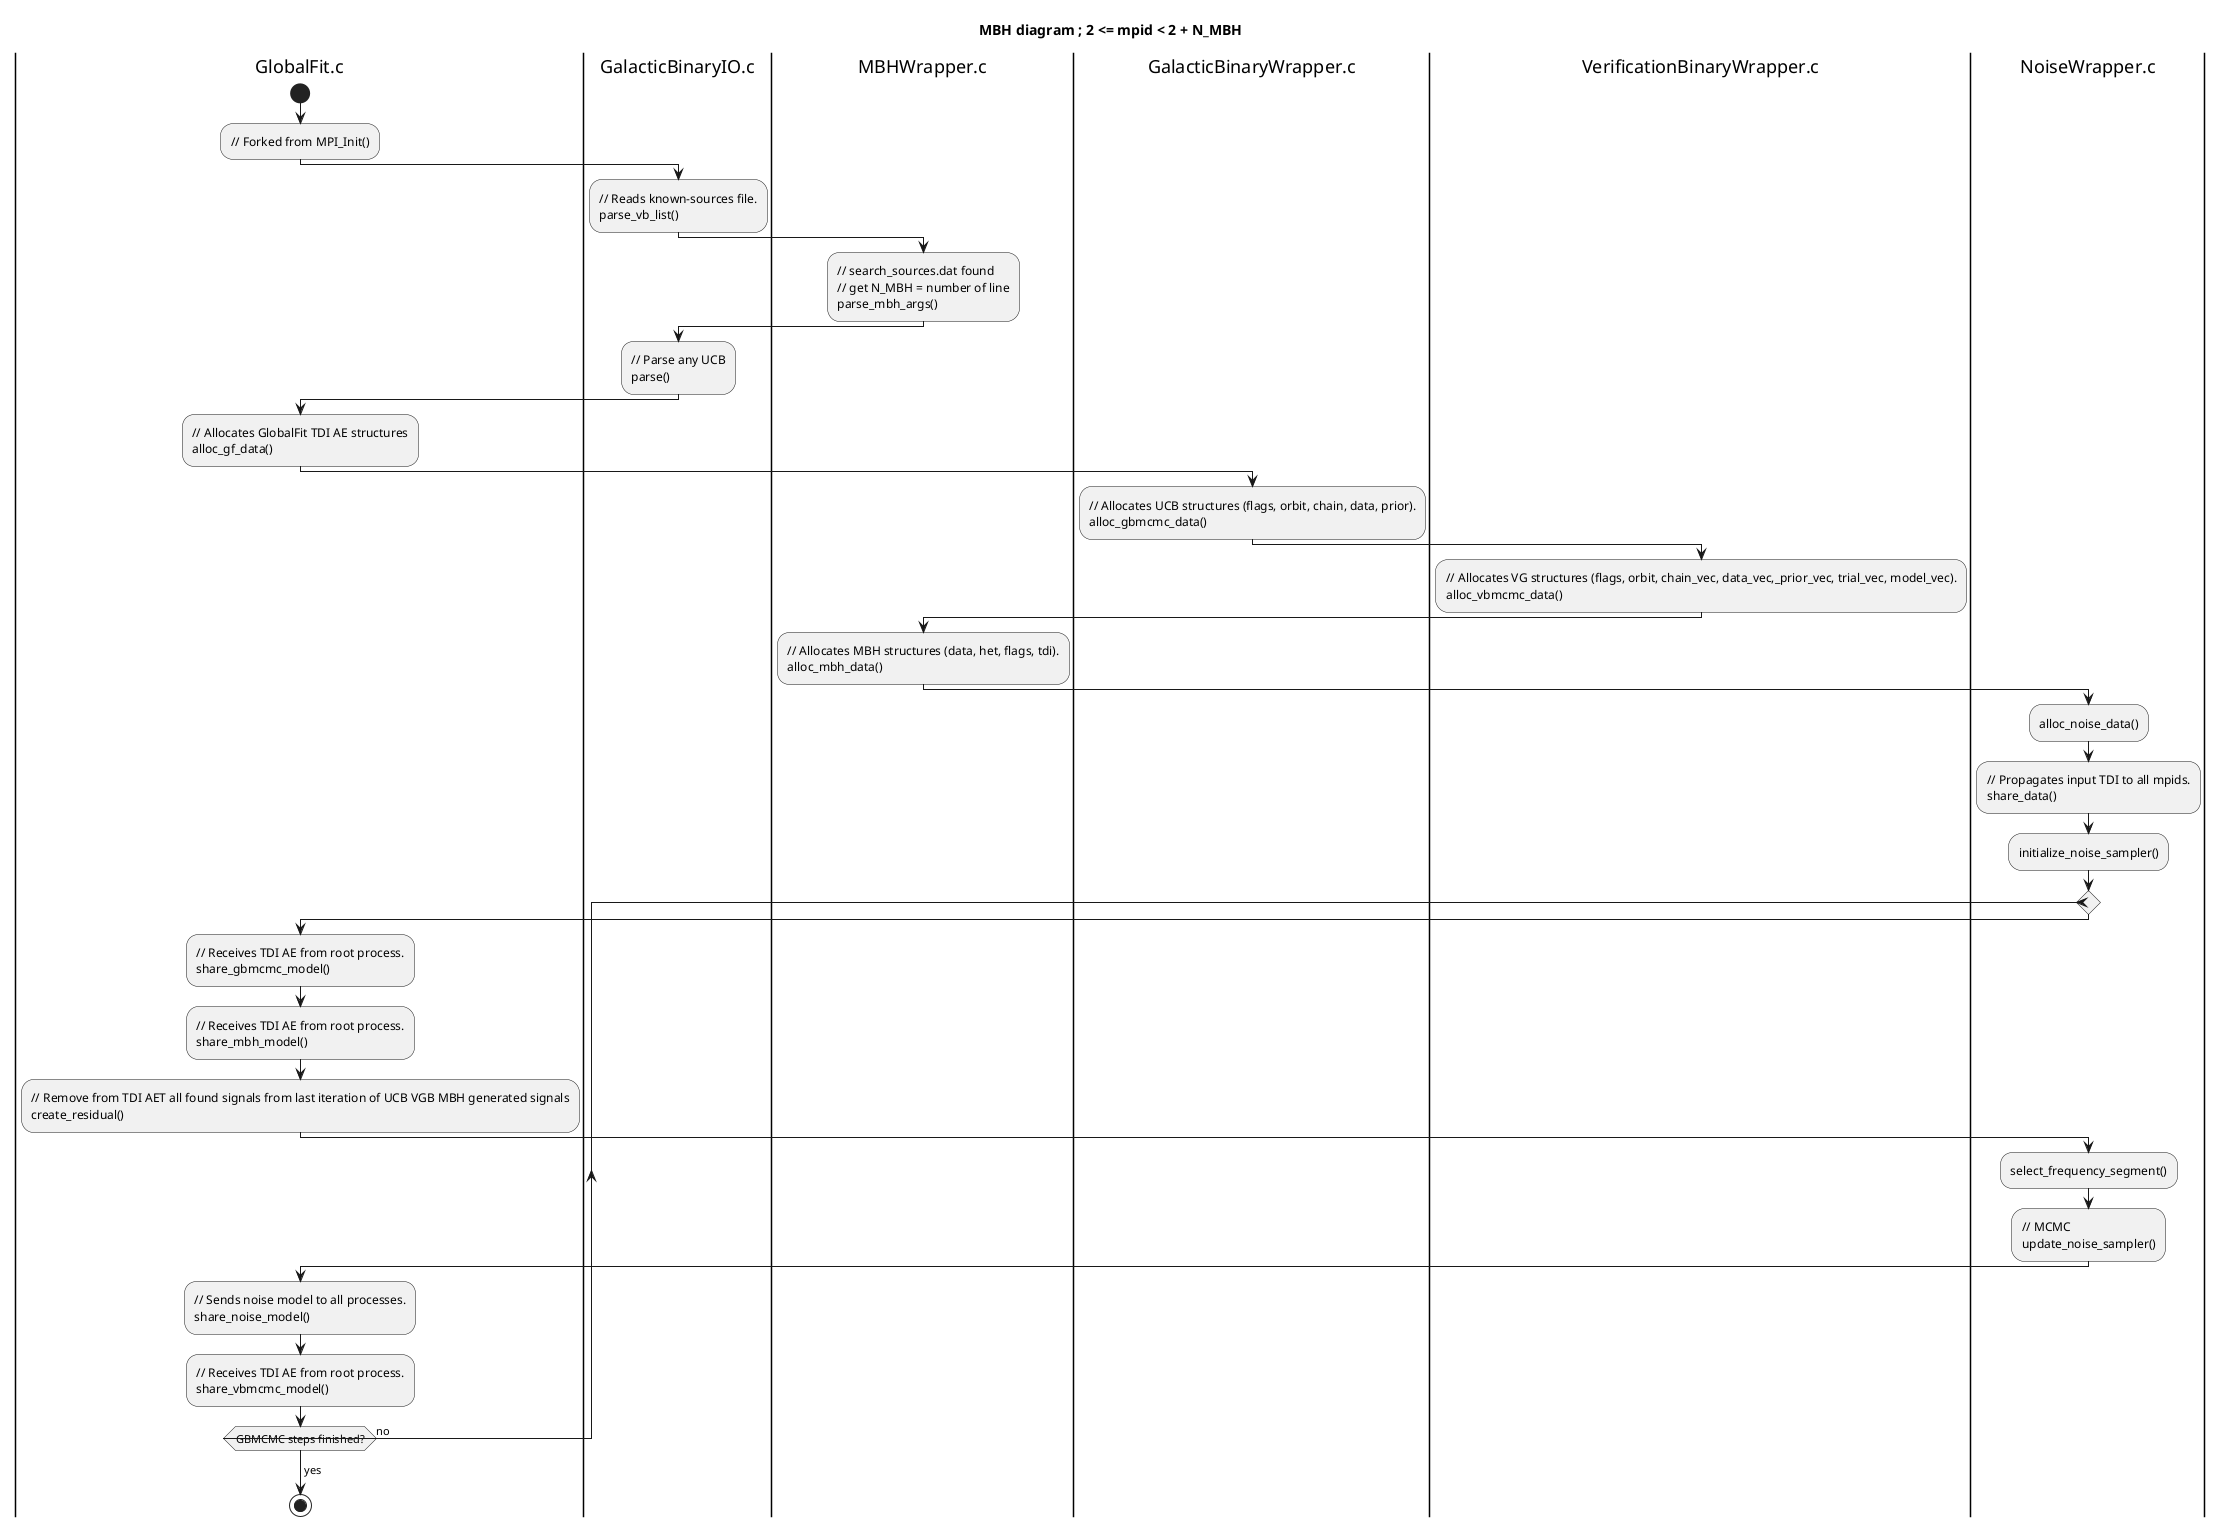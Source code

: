 @startuml
title MBH diagram ; 2 <= mpid < 2 + N_MBH

|#white|GlobalFit.c|
start
  :// Forked from MPI_Init();

  |#white|GalacticBinaryIO.c|
  :// Reads known-sources file.
  parse_vb_list();

  |#white|MBHWrapper.c|
  :// search_sources.dat found
  // get N_MBH = number of line
  parse_mbh_args();

  |#white|GalacticBinaryIO.c|
  :// Parse any UCB 
  parse();

  |#white|GlobalFit.c|
  :// Allocates GlobalFit TDI AE structures
  alloc_gf_data();

  |#white|GalacticBinaryWrapper.c|
  :// Allocates UCB structures (flags, orbit, chain, data, prior).
  alloc_gbmcmc_data();

  |#white|VerificationBinaryWrapper.c|
  :// Allocates VG structures (flags, orbit, chain_vec, data_vec,_prior_vec, trial_vec, model_vec).
  alloc_vbmcmc_data();

  |#white|MBHWrapper.c|
  :// Allocates MBH structures (data, het, flags, tdi).
  alloc_mbh_data();

  |#white|NoiseWrapper.c|
  :alloc_noise_data();

  :// Propagates input TDI to all mpids.
  share_data();

  :initialize_noise_sampler();

  repeat
    |#white|GlobalFit.c|
    :// Receives TDI AE from root process.
    share_gbmcmc_model();

    |#white|GlobalFit.c|
    :// Receives TDI AE from root process.
    share_mbh_model();

    :// Remove from TDI AET all found signals from last iteration of UCB VGB MBH generated signals
    create_residual();

    |#white|NoiseWrapper.c|
    :select_frequency_segment();

    :// MCMC
    update_noise_sampler();

    |#white|GlobalFit.c|
    :// Sends noise model to all processes.
    share_noise_model();

    :// Receives TDI AE from root process.
    share_vbmcmc_model();

  repeat while (GBMCMC steps finished?) is (no)
  ->yes;

stop
@enduml

